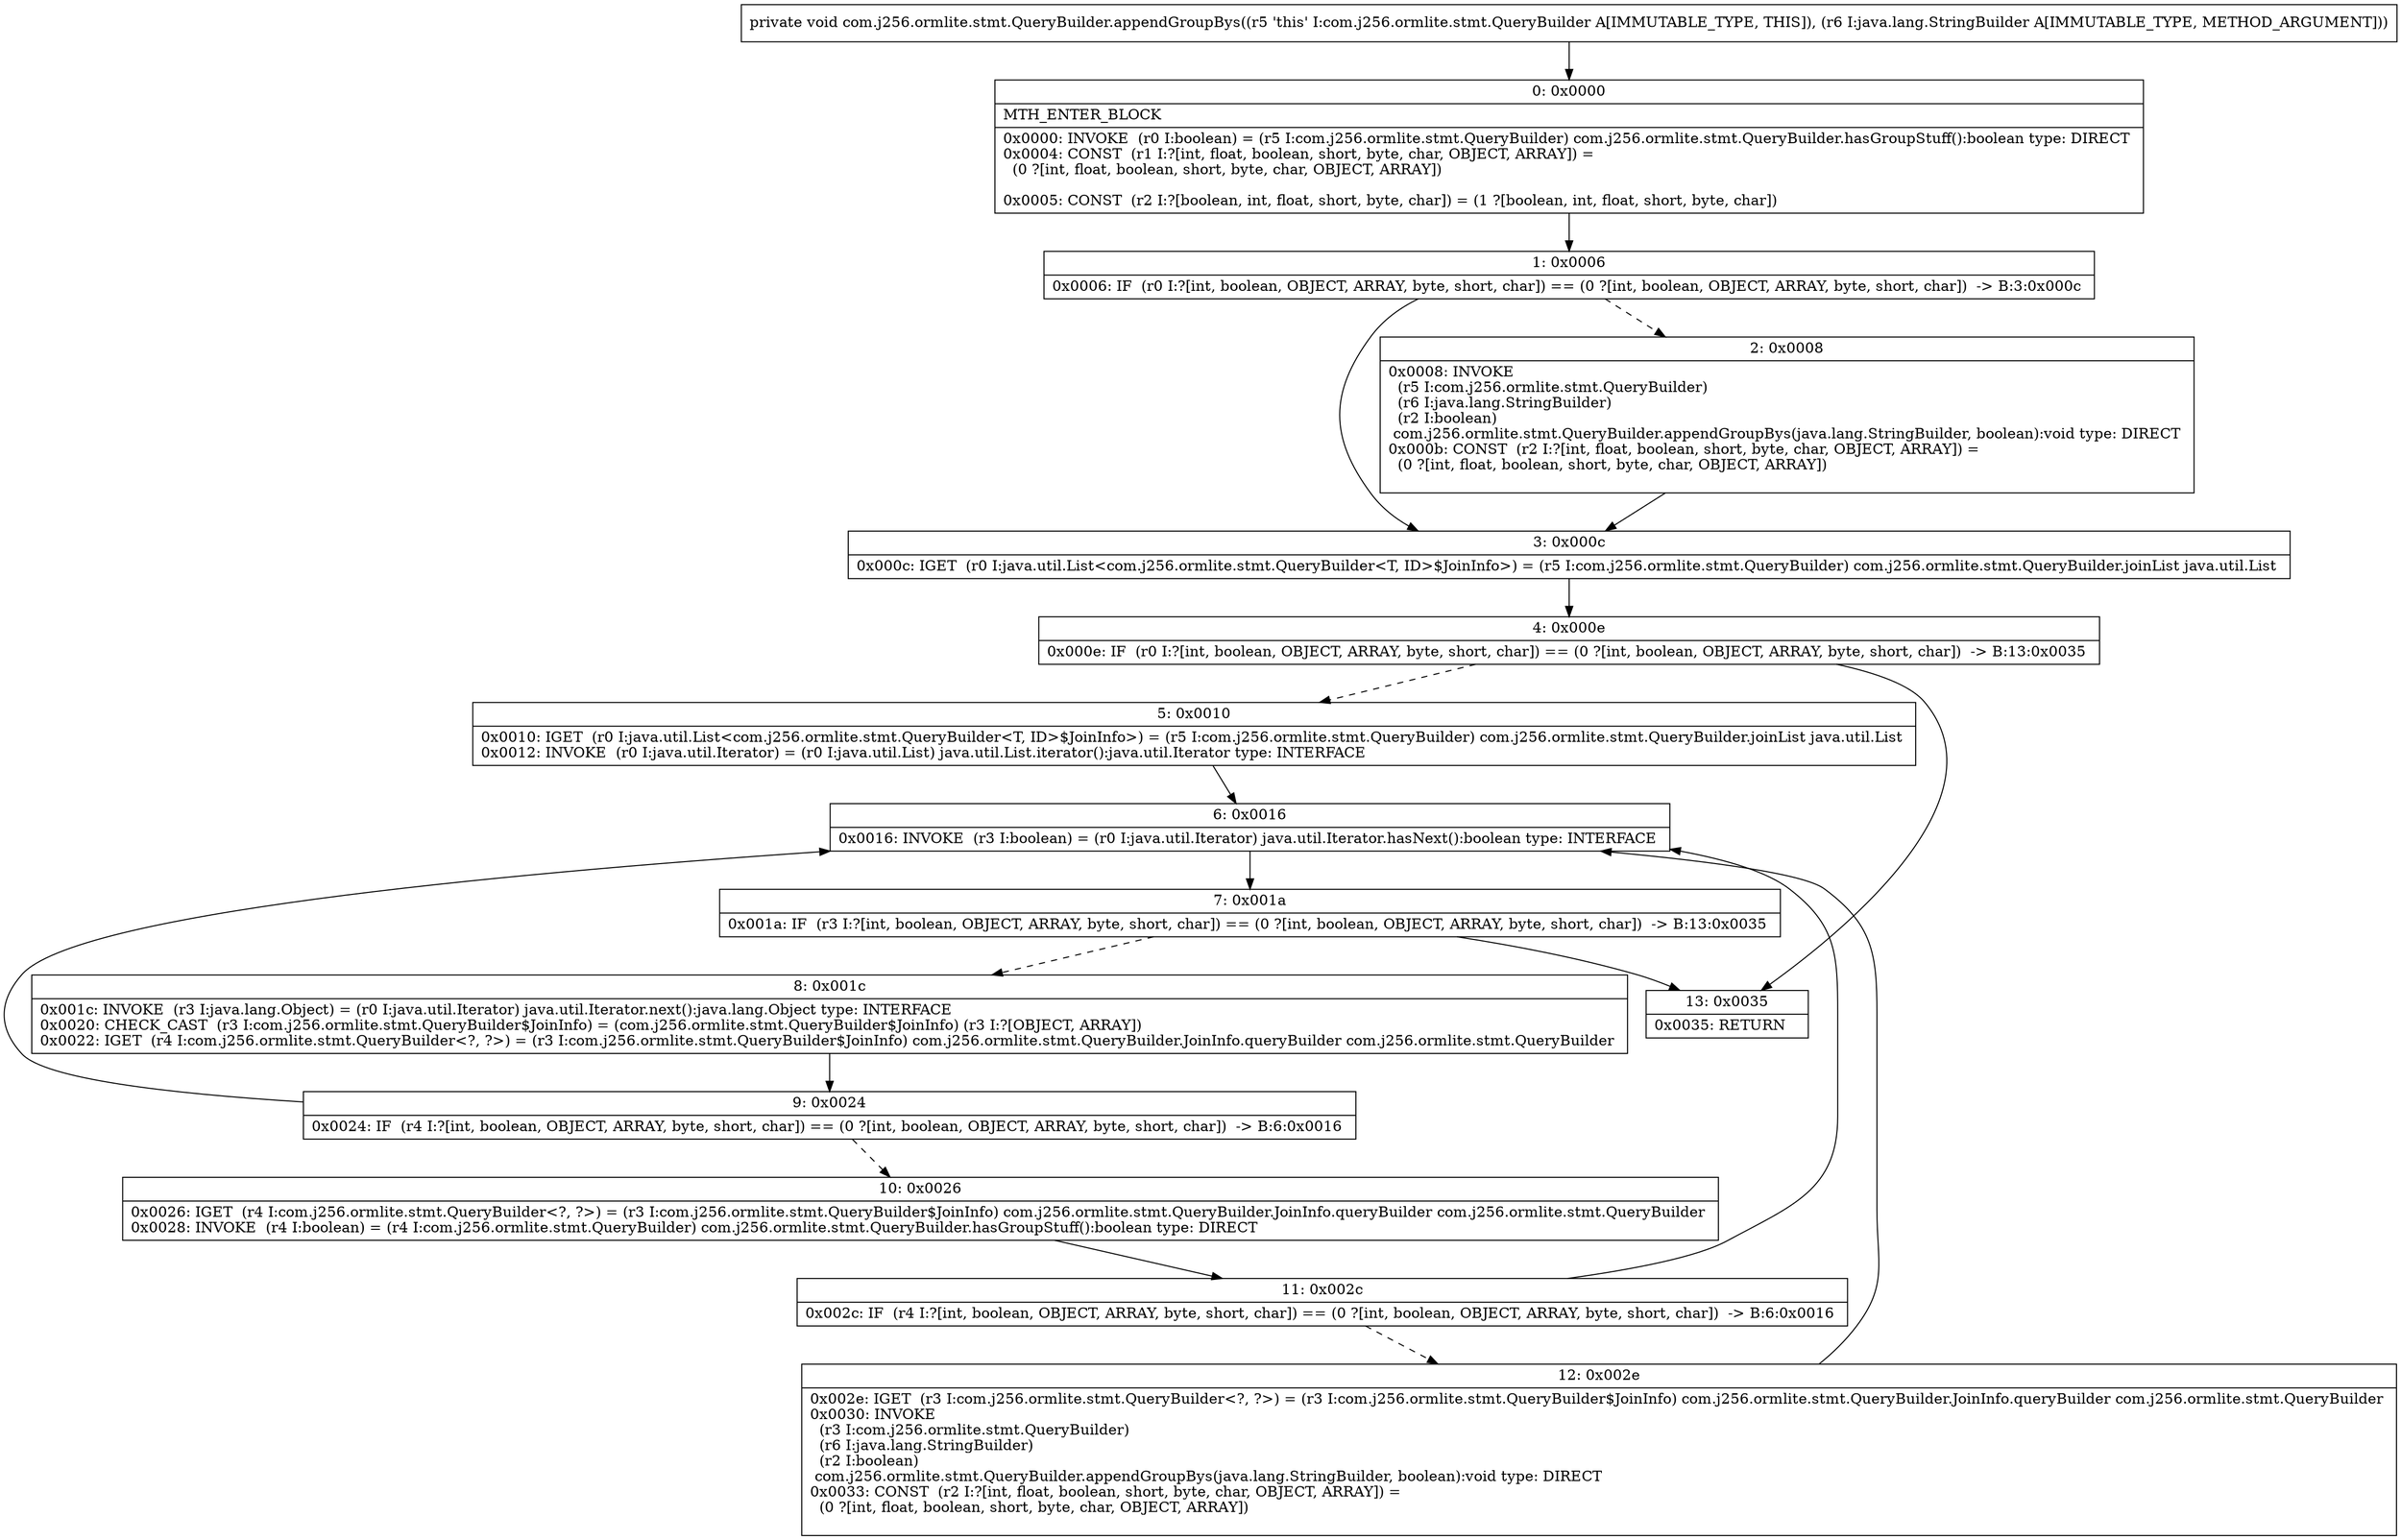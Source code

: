 digraph "CFG forcom.j256.ormlite.stmt.QueryBuilder.appendGroupBys(Ljava\/lang\/StringBuilder;)V" {
Node_0 [shape=record,label="{0\:\ 0x0000|MTH_ENTER_BLOCK\l|0x0000: INVOKE  (r0 I:boolean) = (r5 I:com.j256.ormlite.stmt.QueryBuilder) com.j256.ormlite.stmt.QueryBuilder.hasGroupStuff():boolean type: DIRECT \l0x0004: CONST  (r1 I:?[int, float, boolean, short, byte, char, OBJECT, ARRAY]) = \l  (0 ?[int, float, boolean, short, byte, char, OBJECT, ARRAY])\l \l0x0005: CONST  (r2 I:?[boolean, int, float, short, byte, char]) = (1 ?[boolean, int, float, short, byte, char]) \l}"];
Node_1 [shape=record,label="{1\:\ 0x0006|0x0006: IF  (r0 I:?[int, boolean, OBJECT, ARRAY, byte, short, char]) == (0 ?[int, boolean, OBJECT, ARRAY, byte, short, char])  \-\> B:3:0x000c \l}"];
Node_2 [shape=record,label="{2\:\ 0x0008|0x0008: INVOKE  \l  (r5 I:com.j256.ormlite.stmt.QueryBuilder)\l  (r6 I:java.lang.StringBuilder)\l  (r2 I:boolean)\l com.j256.ormlite.stmt.QueryBuilder.appendGroupBys(java.lang.StringBuilder, boolean):void type: DIRECT \l0x000b: CONST  (r2 I:?[int, float, boolean, short, byte, char, OBJECT, ARRAY]) = \l  (0 ?[int, float, boolean, short, byte, char, OBJECT, ARRAY])\l \l}"];
Node_3 [shape=record,label="{3\:\ 0x000c|0x000c: IGET  (r0 I:java.util.List\<com.j256.ormlite.stmt.QueryBuilder\<T, ID\>$JoinInfo\>) = (r5 I:com.j256.ormlite.stmt.QueryBuilder) com.j256.ormlite.stmt.QueryBuilder.joinList java.util.List \l}"];
Node_4 [shape=record,label="{4\:\ 0x000e|0x000e: IF  (r0 I:?[int, boolean, OBJECT, ARRAY, byte, short, char]) == (0 ?[int, boolean, OBJECT, ARRAY, byte, short, char])  \-\> B:13:0x0035 \l}"];
Node_5 [shape=record,label="{5\:\ 0x0010|0x0010: IGET  (r0 I:java.util.List\<com.j256.ormlite.stmt.QueryBuilder\<T, ID\>$JoinInfo\>) = (r5 I:com.j256.ormlite.stmt.QueryBuilder) com.j256.ormlite.stmt.QueryBuilder.joinList java.util.List \l0x0012: INVOKE  (r0 I:java.util.Iterator) = (r0 I:java.util.List) java.util.List.iterator():java.util.Iterator type: INTERFACE \l}"];
Node_6 [shape=record,label="{6\:\ 0x0016|0x0016: INVOKE  (r3 I:boolean) = (r0 I:java.util.Iterator) java.util.Iterator.hasNext():boolean type: INTERFACE \l}"];
Node_7 [shape=record,label="{7\:\ 0x001a|0x001a: IF  (r3 I:?[int, boolean, OBJECT, ARRAY, byte, short, char]) == (0 ?[int, boolean, OBJECT, ARRAY, byte, short, char])  \-\> B:13:0x0035 \l}"];
Node_8 [shape=record,label="{8\:\ 0x001c|0x001c: INVOKE  (r3 I:java.lang.Object) = (r0 I:java.util.Iterator) java.util.Iterator.next():java.lang.Object type: INTERFACE \l0x0020: CHECK_CAST  (r3 I:com.j256.ormlite.stmt.QueryBuilder$JoinInfo) = (com.j256.ormlite.stmt.QueryBuilder$JoinInfo) (r3 I:?[OBJECT, ARRAY]) \l0x0022: IGET  (r4 I:com.j256.ormlite.stmt.QueryBuilder\<?, ?\>) = (r3 I:com.j256.ormlite.stmt.QueryBuilder$JoinInfo) com.j256.ormlite.stmt.QueryBuilder.JoinInfo.queryBuilder com.j256.ormlite.stmt.QueryBuilder \l}"];
Node_9 [shape=record,label="{9\:\ 0x0024|0x0024: IF  (r4 I:?[int, boolean, OBJECT, ARRAY, byte, short, char]) == (0 ?[int, boolean, OBJECT, ARRAY, byte, short, char])  \-\> B:6:0x0016 \l}"];
Node_10 [shape=record,label="{10\:\ 0x0026|0x0026: IGET  (r4 I:com.j256.ormlite.stmt.QueryBuilder\<?, ?\>) = (r3 I:com.j256.ormlite.stmt.QueryBuilder$JoinInfo) com.j256.ormlite.stmt.QueryBuilder.JoinInfo.queryBuilder com.j256.ormlite.stmt.QueryBuilder \l0x0028: INVOKE  (r4 I:boolean) = (r4 I:com.j256.ormlite.stmt.QueryBuilder) com.j256.ormlite.stmt.QueryBuilder.hasGroupStuff():boolean type: DIRECT \l}"];
Node_11 [shape=record,label="{11\:\ 0x002c|0x002c: IF  (r4 I:?[int, boolean, OBJECT, ARRAY, byte, short, char]) == (0 ?[int, boolean, OBJECT, ARRAY, byte, short, char])  \-\> B:6:0x0016 \l}"];
Node_12 [shape=record,label="{12\:\ 0x002e|0x002e: IGET  (r3 I:com.j256.ormlite.stmt.QueryBuilder\<?, ?\>) = (r3 I:com.j256.ormlite.stmt.QueryBuilder$JoinInfo) com.j256.ormlite.stmt.QueryBuilder.JoinInfo.queryBuilder com.j256.ormlite.stmt.QueryBuilder \l0x0030: INVOKE  \l  (r3 I:com.j256.ormlite.stmt.QueryBuilder)\l  (r6 I:java.lang.StringBuilder)\l  (r2 I:boolean)\l com.j256.ormlite.stmt.QueryBuilder.appendGroupBys(java.lang.StringBuilder, boolean):void type: DIRECT \l0x0033: CONST  (r2 I:?[int, float, boolean, short, byte, char, OBJECT, ARRAY]) = \l  (0 ?[int, float, boolean, short, byte, char, OBJECT, ARRAY])\l \l}"];
Node_13 [shape=record,label="{13\:\ 0x0035|0x0035: RETURN   \l}"];
MethodNode[shape=record,label="{private void com.j256.ormlite.stmt.QueryBuilder.appendGroupBys((r5 'this' I:com.j256.ormlite.stmt.QueryBuilder A[IMMUTABLE_TYPE, THIS]), (r6 I:java.lang.StringBuilder A[IMMUTABLE_TYPE, METHOD_ARGUMENT])) }"];
MethodNode -> Node_0;
Node_0 -> Node_1;
Node_1 -> Node_2[style=dashed];
Node_1 -> Node_3;
Node_2 -> Node_3;
Node_3 -> Node_4;
Node_4 -> Node_5[style=dashed];
Node_4 -> Node_13;
Node_5 -> Node_6;
Node_6 -> Node_7;
Node_7 -> Node_8[style=dashed];
Node_7 -> Node_13;
Node_8 -> Node_9;
Node_9 -> Node_6;
Node_9 -> Node_10[style=dashed];
Node_10 -> Node_11;
Node_11 -> Node_6;
Node_11 -> Node_12[style=dashed];
Node_12 -> Node_6;
}

